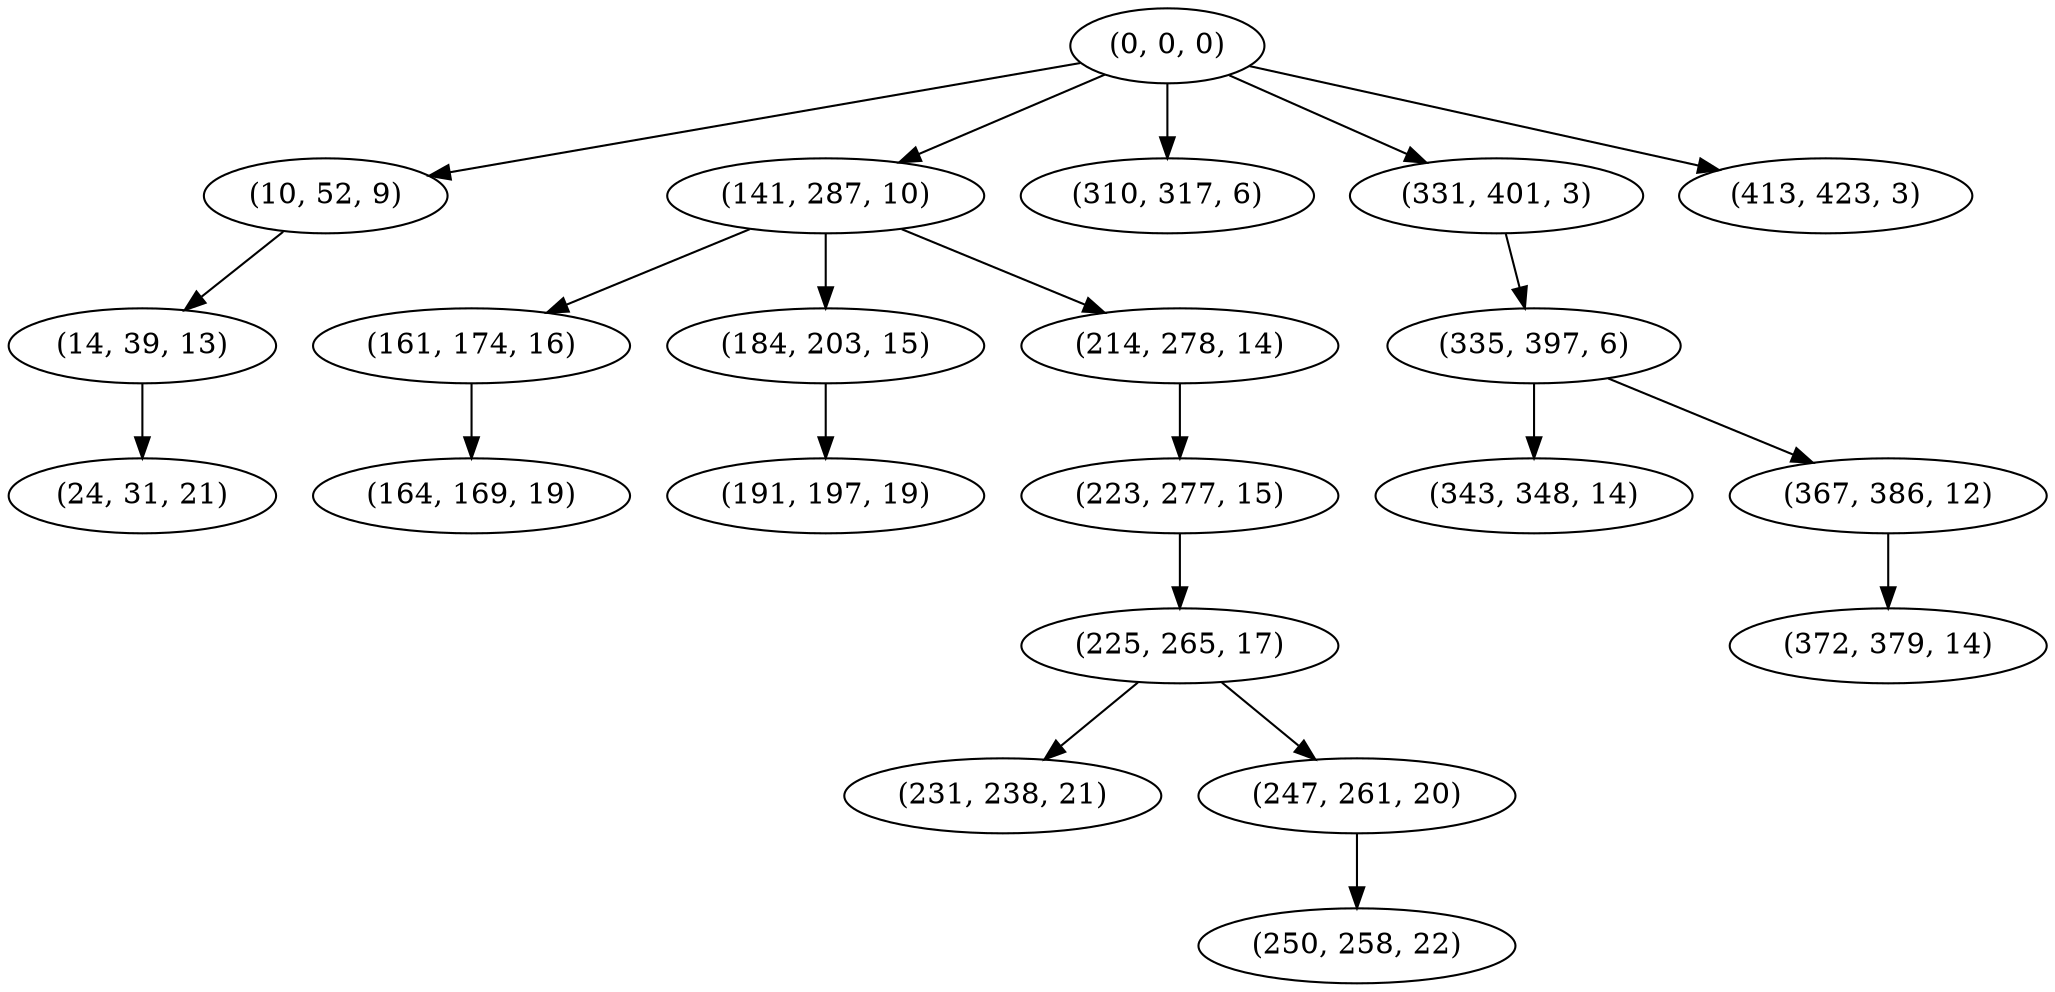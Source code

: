 digraph tree {
    "(0, 0, 0)";
    "(10, 52, 9)";
    "(14, 39, 13)";
    "(24, 31, 21)";
    "(141, 287, 10)";
    "(161, 174, 16)";
    "(164, 169, 19)";
    "(184, 203, 15)";
    "(191, 197, 19)";
    "(214, 278, 14)";
    "(223, 277, 15)";
    "(225, 265, 17)";
    "(231, 238, 21)";
    "(247, 261, 20)";
    "(250, 258, 22)";
    "(310, 317, 6)";
    "(331, 401, 3)";
    "(335, 397, 6)";
    "(343, 348, 14)";
    "(367, 386, 12)";
    "(372, 379, 14)";
    "(413, 423, 3)";
    "(0, 0, 0)" -> "(10, 52, 9)";
    "(0, 0, 0)" -> "(141, 287, 10)";
    "(0, 0, 0)" -> "(310, 317, 6)";
    "(0, 0, 0)" -> "(331, 401, 3)";
    "(0, 0, 0)" -> "(413, 423, 3)";
    "(10, 52, 9)" -> "(14, 39, 13)";
    "(14, 39, 13)" -> "(24, 31, 21)";
    "(141, 287, 10)" -> "(161, 174, 16)";
    "(141, 287, 10)" -> "(184, 203, 15)";
    "(141, 287, 10)" -> "(214, 278, 14)";
    "(161, 174, 16)" -> "(164, 169, 19)";
    "(184, 203, 15)" -> "(191, 197, 19)";
    "(214, 278, 14)" -> "(223, 277, 15)";
    "(223, 277, 15)" -> "(225, 265, 17)";
    "(225, 265, 17)" -> "(231, 238, 21)";
    "(225, 265, 17)" -> "(247, 261, 20)";
    "(247, 261, 20)" -> "(250, 258, 22)";
    "(331, 401, 3)" -> "(335, 397, 6)";
    "(335, 397, 6)" -> "(343, 348, 14)";
    "(335, 397, 6)" -> "(367, 386, 12)";
    "(367, 386, 12)" -> "(372, 379, 14)";
}
